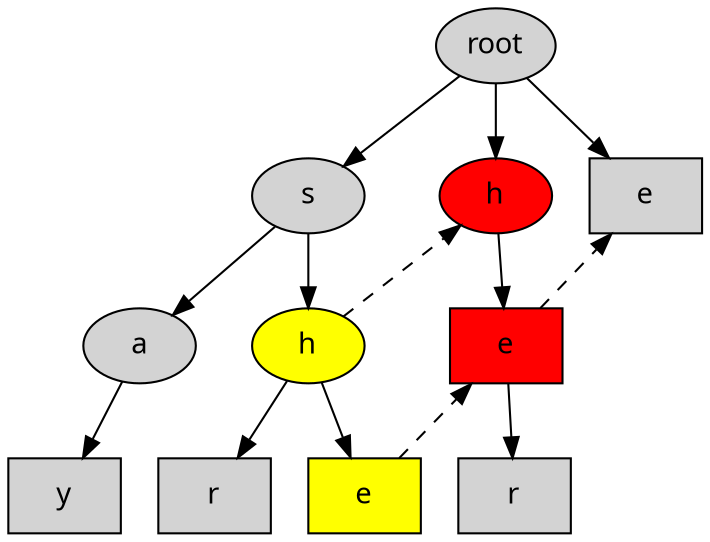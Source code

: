 digraph G {
node [fontname=Tahoma,style=filled]
root -> s -> sh -> she
root -> h -> he
s -> sa -> say
sh -> shr
he -> her
root -> e
h [fillcolor=red]
e [shape=box]
sh [label="h",fillcolor=yellow]
she [label="e",shape=box,fillcolor=yellow]
he [label="e",shape=box,fillcolor=red]
sa [label="a"]
say [label="y",shape=box]
shr [label="r",shape=box]
her [label="r",shape=box]

{rank=same; s h e}
{rank=same; sh sa he}
{rank=same; she shr say her}

// s -> root [style=dashed,weight=0]
// h -> root [style=dashed,weight=0]
sh -> h [style=dashed,weight=0]
she -> he [style=dashed,weight=0]
he -> e [style=dashed,weight=0]
/*sa -> root [style=dashed,weight=0]
he -> root [style=dashed,weight=0]
shr -> root [style=dashed,weight=0]
say -> root [style=dashed,weight=0]
her -> root [style=dashed,weight=0]*/
}
